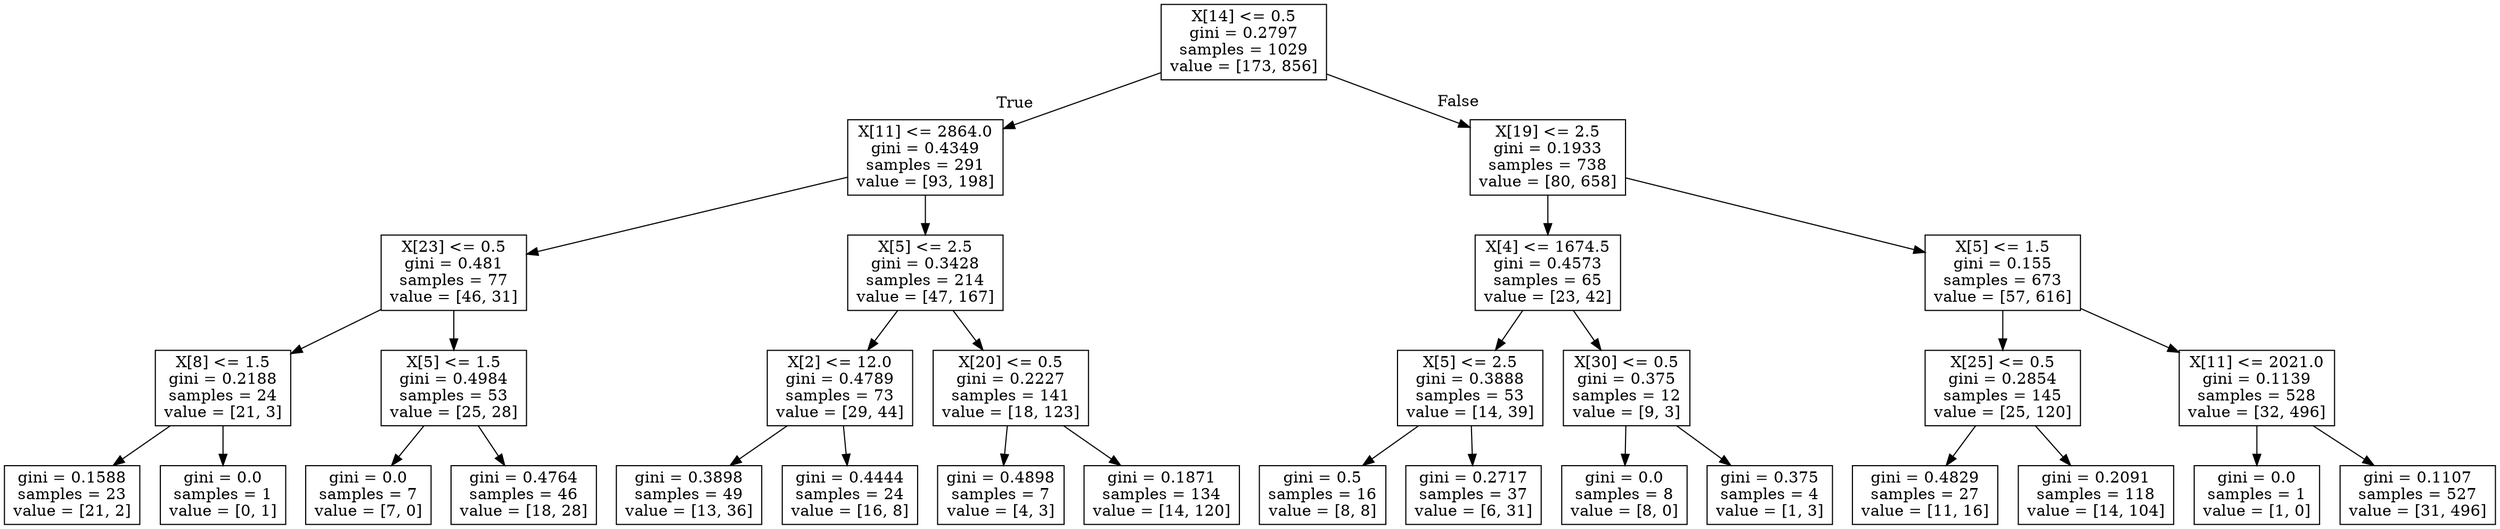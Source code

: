 digraph Tree {
node [shape=box] ;
0 [label="X[14] <= 0.5\ngini = 0.2797\nsamples = 1029\nvalue = [173, 856]"] ;
1 [label="X[11] <= 2864.0\ngini = 0.4349\nsamples = 291\nvalue = [93, 198]"] ;
0 -> 1 [labeldistance=2.5, labelangle=45, headlabel="True"] ;
2 [label="X[23] <= 0.5\ngini = 0.481\nsamples = 77\nvalue = [46, 31]"] ;
1 -> 2 ;
3 [label="X[8] <= 1.5\ngini = 0.2188\nsamples = 24\nvalue = [21, 3]"] ;
2 -> 3 ;
4 [label="gini = 0.1588\nsamples = 23\nvalue = [21, 2]"] ;
3 -> 4 ;
5 [label="gini = 0.0\nsamples = 1\nvalue = [0, 1]"] ;
3 -> 5 ;
6 [label="X[5] <= 1.5\ngini = 0.4984\nsamples = 53\nvalue = [25, 28]"] ;
2 -> 6 ;
7 [label="gini = 0.0\nsamples = 7\nvalue = [7, 0]"] ;
6 -> 7 ;
8 [label="gini = 0.4764\nsamples = 46\nvalue = [18, 28]"] ;
6 -> 8 ;
9 [label="X[5] <= 2.5\ngini = 0.3428\nsamples = 214\nvalue = [47, 167]"] ;
1 -> 9 ;
10 [label="X[2] <= 12.0\ngini = 0.4789\nsamples = 73\nvalue = [29, 44]"] ;
9 -> 10 ;
11 [label="gini = 0.3898\nsamples = 49\nvalue = [13, 36]"] ;
10 -> 11 ;
12 [label="gini = 0.4444\nsamples = 24\nvalue = [16, 8]"] ;
10 -> 12 ;
13 [label="X[20] <= 0.5\ngini = 0.2227\nsamples = 141\nvalue = [18, 123]"] ;
9 -> 13 ;
14 [label="gini = 0.4898\nsamples = 7\nvalue = [4, 3]"] ;
13 -> 14 ;
15 [label="gini = 0.1871\nsamples = 134\nvalue = [14, 120]"] ;
13 -> 15 ;
16 [label="X[19] <= 2.5\ngini = 0.1933\nsamples = 738\nvalue = [80, 658]"] ;
0 -> 16 [labeldistance=2.5, labelangle=-45, headlabel="False"] ;
17 [label="X[4] <= 1674.5\ngini = 0.4573\nsamples = 65\nvalue = [23, 42]"] ;
16 -> 17 ;
18 [label="X[5] <= 2.5\ngini = 0.3888\nsamples = 53\nvalue = [14, 39]"] ;
17 -> 18 ;
19 [label="gini = 0.5\nsamples = 16\nvalue = [8, 8]"] ;
18 -> 19 ;
20 [label="gini = 0.2717\nsamples = 37\nvalue = [6, 31]"] ;
18 -> 20 ;
21 [label="X[30] <= 0.5\ngini = 0.375\nsamples = 12\nvalue = [9, 3]"] ;
17 -> 21 ;
22 [label="gini = 0.0\nsamples = 8\nvalue = [8, 0]"] ;
21 -> 22 ;
23 [label="gini = 0.375\nsamples = 4\nvalue = [1, 3]"] ;
21 -> 23 ;
24 [label="X[5] <= 1.5\ngini = 0.155\nsamples = 673\nvalue = [57, 616]"] ;
16 -> 24 ;
25 [label="X[25] <= 0.5\ngini = 0.2854\nsamples = 145\nvalue = [25, 120]"] ;
24 -> 25 ;
26 [label="gini = 0.4829\nsamples = 27\nvalue = [11, 16]"] ;
25 -> 26 ;
27 [label="gini = 0.2091\nsamples = 118\nvalue = [14, 104]"] ;
25 -> 27 ;
28 [label="X[11] <= 2021.0\ngini = 0.1139\nsamples = 528\nvalue = [32, 496]"] ;
24 -> 28 ;
29 [label="gini = 0.0\nsamples = 1\nvalue = [1, 0]"] ;
28 -> 29 ;
30 [label="gini = 0.1107\nsamples = 527\nvalue = [31, 496]"] ;
28 -> 30 ;
}